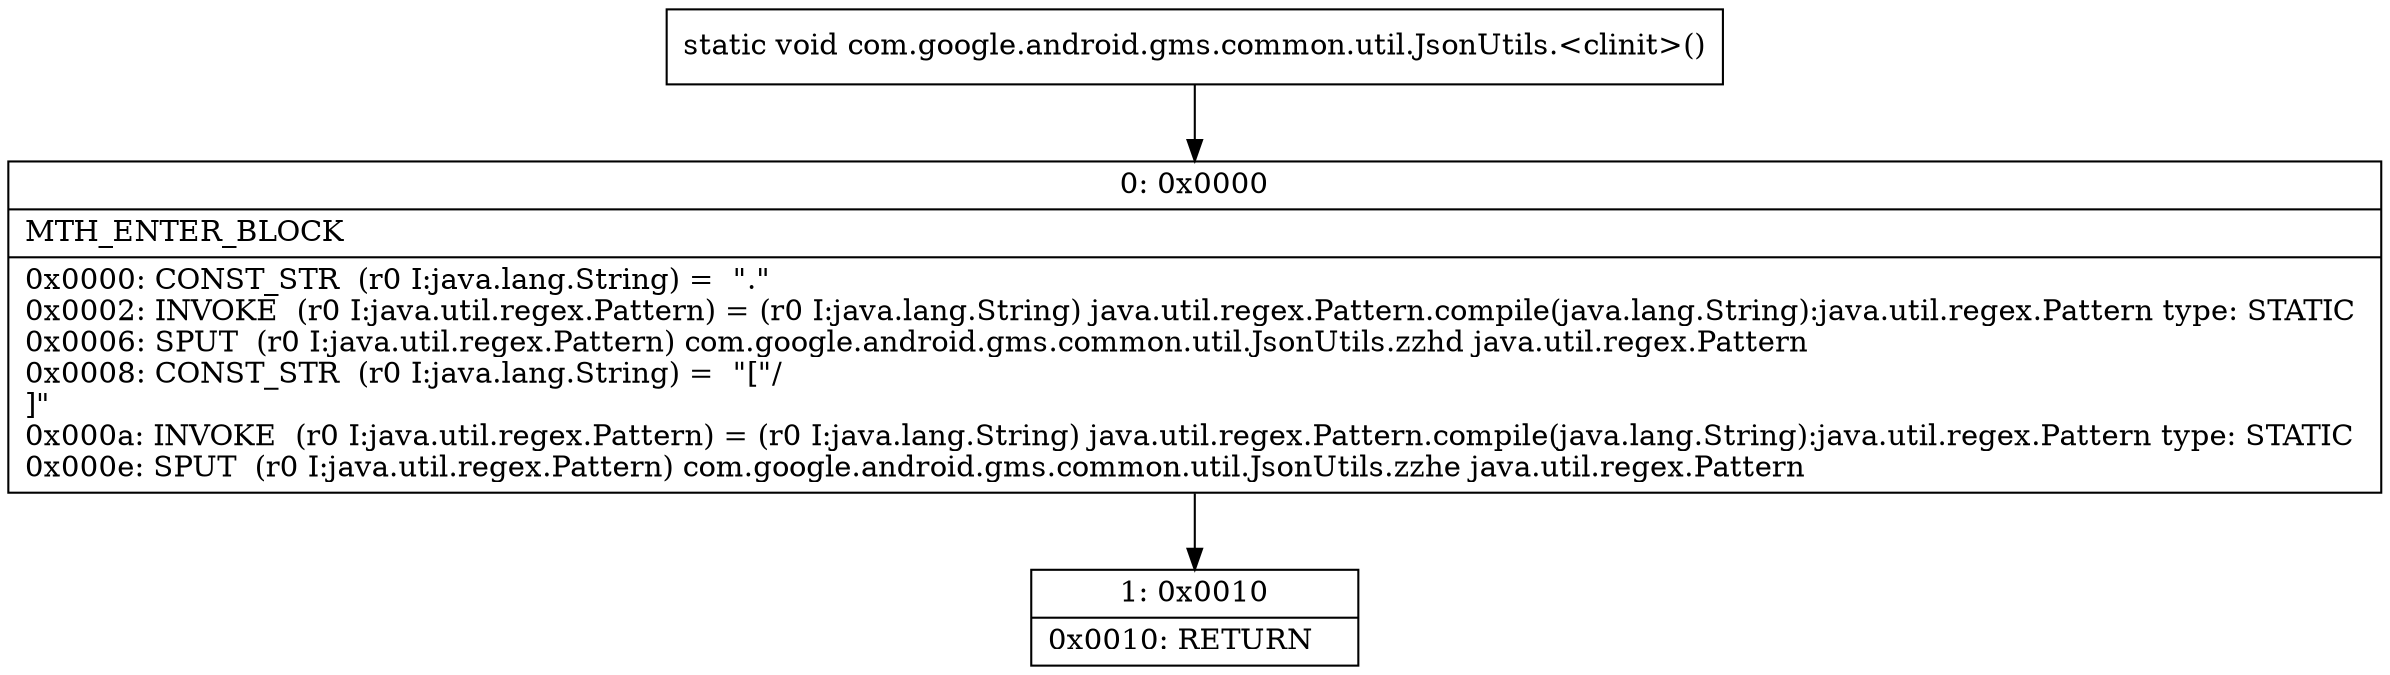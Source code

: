 digraph "CFG forcom.google.android.gms.common.util.JsonUtils.\<clinit\>()V" {
Node_0 [shape=record,label="{0\:\ 0x0000|MTH_ENTER_BLOCK\l|0x0000: CONST_STR  (r0 I:java.lang.String) =  \".\" \l0x0002: INVOKE  (r0 I:java.util.regex.Pattern) = (r0 I:java.lang.String) java.util.regex.Pattern.compile(java.lang.String):java.util.regex.Pattern type: STATIC \l0x0006: SPUT  (r0 I:java.util.regex.Pattern) com.google.android.gms.common.util.JsonUtils.zzhd java.util.regex.Pattern \l0x0008: CONST_STR  (r0 I:java.lang.String) =  \"[\"\/\l	]\" \l0x000a: INVOKE  (r0 I:java.util.regex.Pattern) = (r0 I:java.lang.String) java.util.regex.Pattern.compile(java.lang.String):java.util.regex.Pattern type: STATIC \l0x000e: SPUT  (r0 I:java.util.regex.Pattern) com.google.android.gms.common.util.JsonUtils.zzhe java.util.regex.Pattern \l}"];
Node_1 [shape=record,label="{1\:\ 0x0010|0x0010: RETURN   \l}"];
MethodNode[shape=record,label="{static void com.google.android.gms.common.util.JsonUtils.\<clinit\>() }"];
MethodNode -> Node_0;
Node_0 -> Node_1;
}

